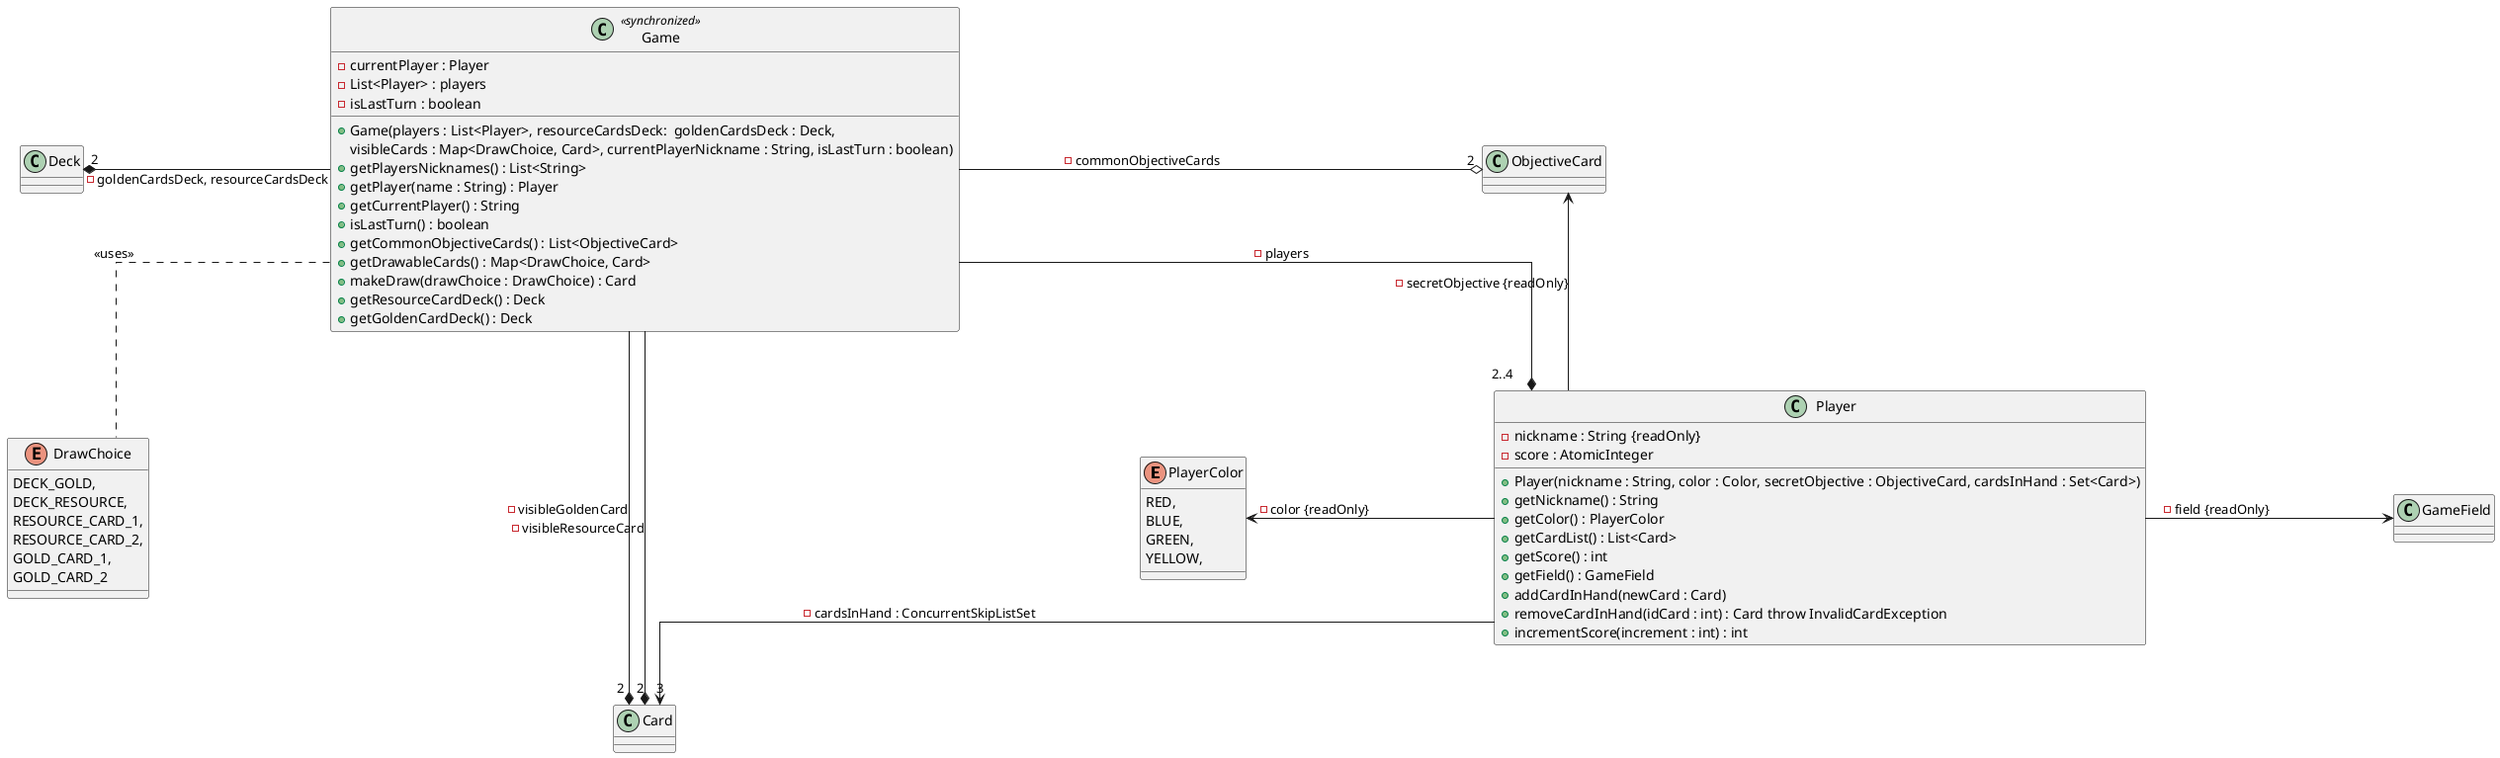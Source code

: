@startuml

!startsub GAME
skinparam linetype ortho
skinparam nodesep 250
skinparam ranksep 60

enum PlayerColor {
    RED,
    BLUE,
    GREEN,
    YELLOW,
}

enum DrawChoice {
    DECK_GOLD,
    DECK_RESOURCE,
    RESOURCE_CARD_1,
    RESOURCE_CARD_2,
    GOLD_CARD_1,
    GOLD_CARD_2
}

class Game <<synchronized>> {
    - currentPlayer : Player
    - List<Player> : players
    - isLastTurn : boolean
    '- drawableCards
    + Game(players : List<Player>, resourceCardsDeck:  goldenCardsDeck : Deck,
    visibleCards : Map<DrawChoice, Card>, currentPlayerNickname : String, isLastTurn : boolean)
    + getPlayersNicknames() : List<String>
    + getPlayer(name : String) : Player
    + getCurrentPlayer() : String
    + isLastTurn() : boolean
    + getCommonObjectiveCards() : List<ObjectiveCard>
    + getDrawableCards() : Map<DrawChoice, Card>
    + makeDraw(drawChoice : DrawChoice) : Card
    + getResourceCardDeck() : Deck
    + getGoldenCardDeck() : Deck
}

class Player {
    - nickname : String {readOnly}
    - score : AtomicInteger
    + Player(nickname : String, color : Color, secretObjective : ObjectiveCard, cardsInHand : Set<Card>)
    + getNickname() : String
    + getColor() : PlayerColor
    + getCardList() : List<Card>
    + getScore() : int
    + getField() : GameField
    + addCardInHand(newCard : Card)
    + removeCardInHand(idCard : int) : Card throw InvalidCardException
    + incrementScore(increment : int) : int
}
'note top: getCardList() returns card in the same position used by removeCard()

Player -l-> PlayerColor : - color {readOnly}
Player -u-> ObjectiveCard : - secretObjective {readOnly}
Player --> "3" Card : - cardsInHand : ConcurrentSkipListSet
Player -r-> GameField : - field {readOnly}

Game .. DrawChoice : <<uses>>
Game -d-* "2..4" Player : - players
Game -l-* "2" Deck : - goldenCardsDeck, resourceCardsDeck
Game --* "2" Card : - visibleGoldenCard
Game --* "2" Card : - visibleResourceCard
Game -r-o "2" ObjectiveCard : - commonObjectiveCards

!endsub

@enduml
